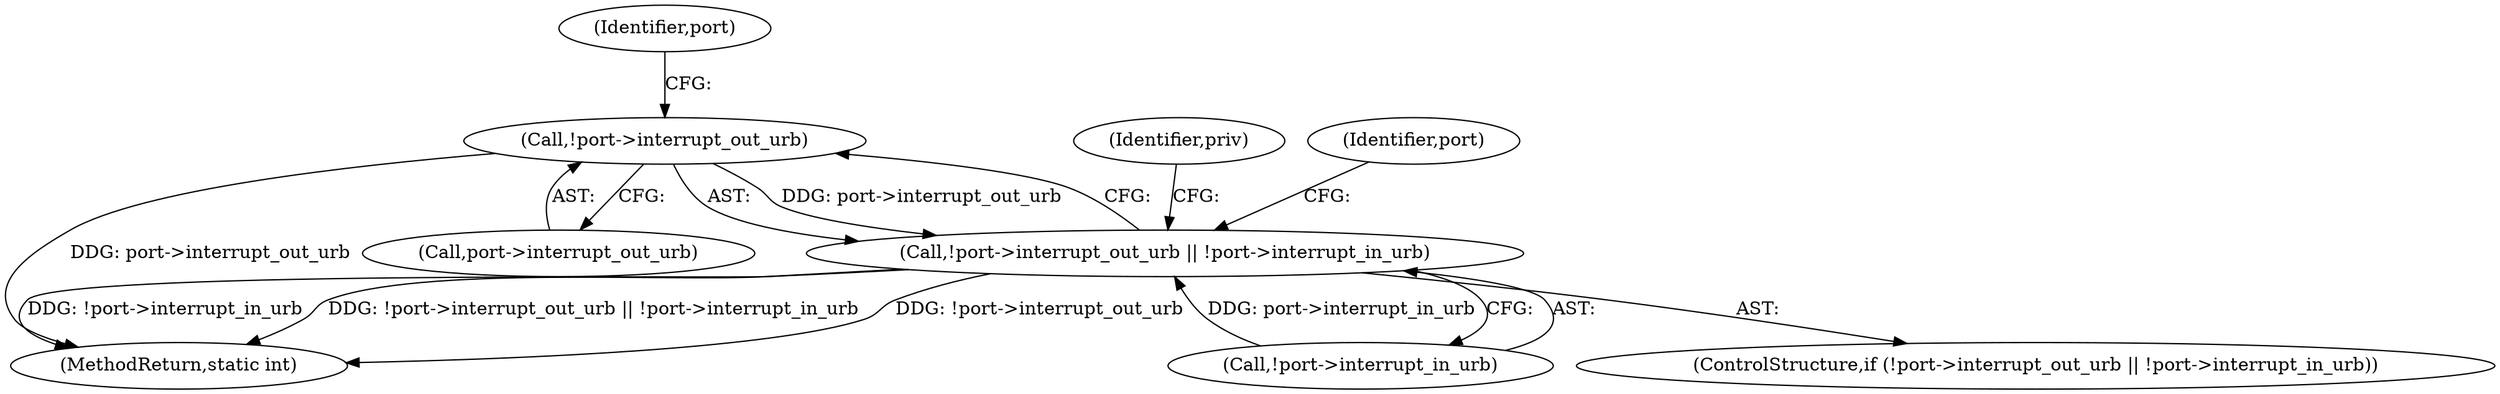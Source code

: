 digraph "0_linux_c55aee1bf0e6b6feec8b2927b43f7a09a6d5f754@pointer" {
"1000114" [label="(Call,!port->interrupt_out_urb)"];
"1000113" [label="(Call,!port->interrupt_out_urb || !port->interrupt_in_urb)"];
"1000113" [label="(Call,!port->interrupt_out_urb || !port->interrupt_in_urb)"];
"1000133" [label="(Identifier,priv)"];
"1000115" [label="(Call,port->interrupt_out_urb)"];
"1000114" [label="(Call,!port->interrupt_out_urb)"];
"1000120" [label="(Identifier,port)"];
"1000112" [label="(ControlStructure,if (!port->interrupt_out_urb || !port->interrupt_in_urb))"];
"1000284" [label="(MethodReturn,static int)"];
"1000118" [label="(Call,!port->interrupt_in_urb)"];
"1000126" [label="(Identifier,port)"];
"1000114" -> "1000113"  [label="AST: "];
"1000114" -> "1000115"  [label="CFG: "];
"1000115" -> "1000114"  [label="AST: "];
"1000120" -> "1000114"  [label="CFG: "];
"1000113" -> "1000114"  [label="CFG: "];
"1000114" -> "1000284"  [label="DDG: port->interrupt_out_urb"];
"1000114" -> "1000113"  [label="DDG: port->interrupt_out_urb"];
"1000113" -> "1000112"  [label="AST: "];
"1000113" -> "1000118"  [label="CFG: "];
"1000118" -> "1000113"  [label="AST: "];
"1000126" -> "1000113"  [label="CFG: "];
"1000133" -> "1000113"  [label="CFG: "];
"1000113" -> "1000284"  [label="DDG: !port->interrupt_out_urb"];
"1000113" -> "1000284"  [label="DDG: !port->interrupt_in_urb"];
"1000113" -> "1000284"  [label="DDG: !port->interrupt_out_urb || !port->interrupt_in_urb"];
"1000118" -> "1000113"  [label="DDG: port->interrupt_in_urb"];
}
